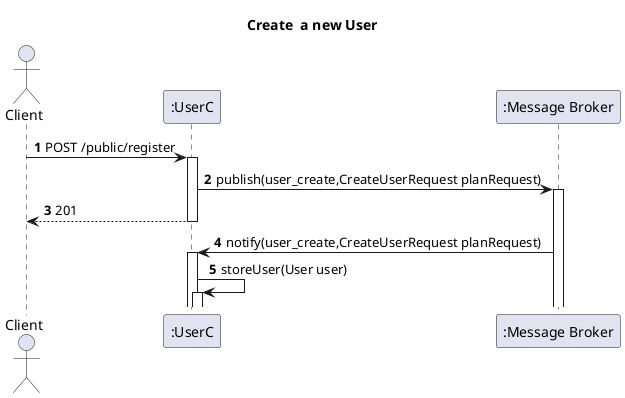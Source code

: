@startuml
'https://plantuml.com/sequence-diagram
autoactivate on
autonumber
title  Create  a new User

autonumber




actor "Client" as Ac
participant ":UserC" as Auth

participant ":Message Broker" as Broker


Ac->Auth:POST /public/register
Auth->Broker: publish(user_create,CreateUserRequest planRequest)

Auth-->Ac:201
Broker->Auth:notify(user_create,CreateUserRequest planRequest)
Auth->Auth:storeUser(User user)












@enduml

